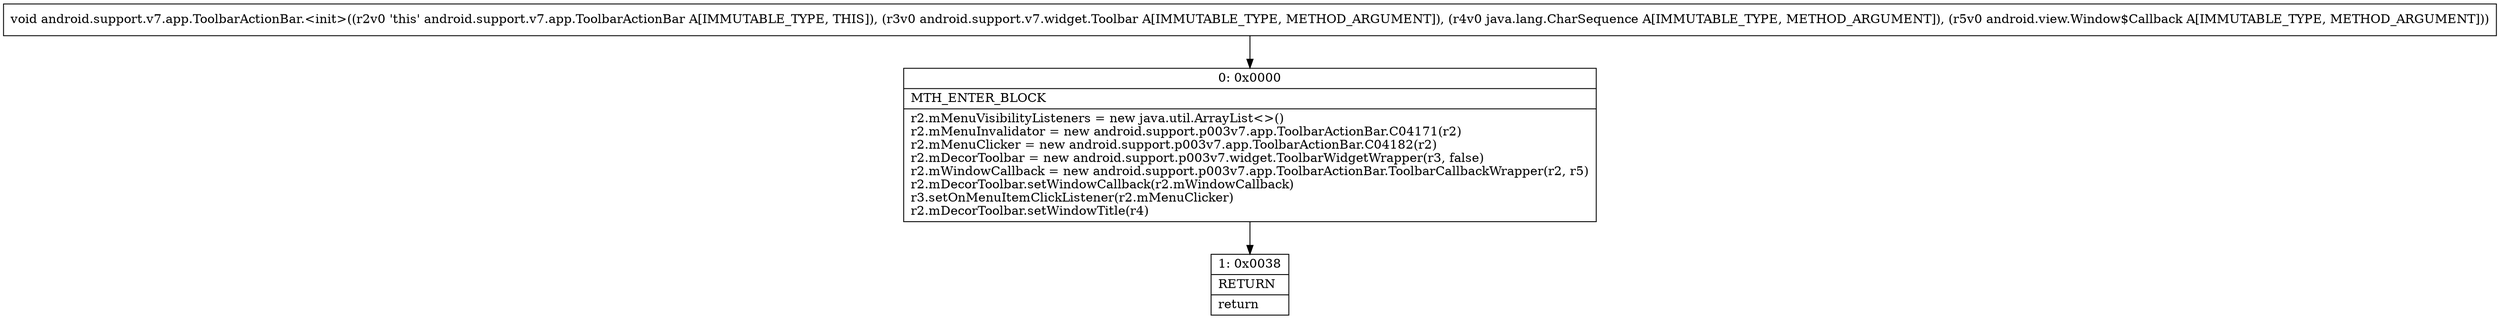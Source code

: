 digraph "CFG forandroid.support.v7.app.ToolbarActionBar.\<init\>(Landroid\/support\/v7\/widget\/Toolbar;Ljava\/lang\/CharSequence;Landroid\/view\/Window$Callback;)V" {
Node_0 [shape=record,label="{0\:\ 0x0000|MTH_ENTER_BLOCK\l|r2.mMenuVisibilityListeners = new java.util.ArrayList\<\>()\lr2.mMenuInvalidator = new android.support.p003v7.app.ToolbarActionBar.C04171(r2)\lr2.mMenuClicker = new android.support.p003v7.app.ToolbarActionBar.C04182(r2)\lr2.mDecorToolbar = new android.support.p003v7.widget.ToolbarWidgetWrapper(r3, false)\lr2.mWindowCallback = new android.support.p003v7.app.ToolbarActionBar.ToolbarCallbackWrapper(r2, r5)\lr2.mDecorToolbar.setWindowCallback(r2.mWindowCallback)\lr3.setOnMenuItemClickListener(r2.mMenuClicker)\lr2.mDecorToolbar.setWindowTitle(r4)\l}"];
Node_1 [shape=record,label="{1\:\ 0x0038|RETURN\l|return\l}"];
MethodNode[shape=record,label="{void android.support.v7.app.ToolbarActionBar.\<init\>((r2v0 'this' android.support.v7.app.ToolbarActionBar A[IMMUTABLE_TYPE, THIS]), (r3v0 android.support.v7.widget.Toolbar A[IMMUTABLE_TYPE, METHOD_ARGUMENT]), (r4v0 java.lang.CharSequence A[IMMUTABLE_TYPE, METHOD_ARGUMENT]), (r5v0 android.view.Window$Callback A[IMMUTABLE_TYPE, METHOD_ARGUMENT])) }"];
MethodNode -> Node_0;
Node_0 -> Node_1;
}

